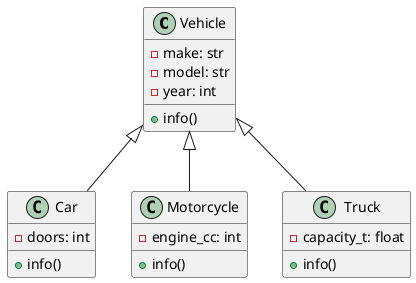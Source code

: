 @startuml
' Ієрархія транспортних засобів

class Vehicle {
    -make: str
    -model: str
    -year: int
    +info()
}

class Car {
    -doors: int
    +info()
}

class Motorcycle {
    -engine_cc: int
    +info()
}

class Truck {
    -capacity_t: float
    +info()
}

Vehicle <|-- Car
Vehicle <|-- Motorcycle
Vehicle <|-- Truck
@enduml
